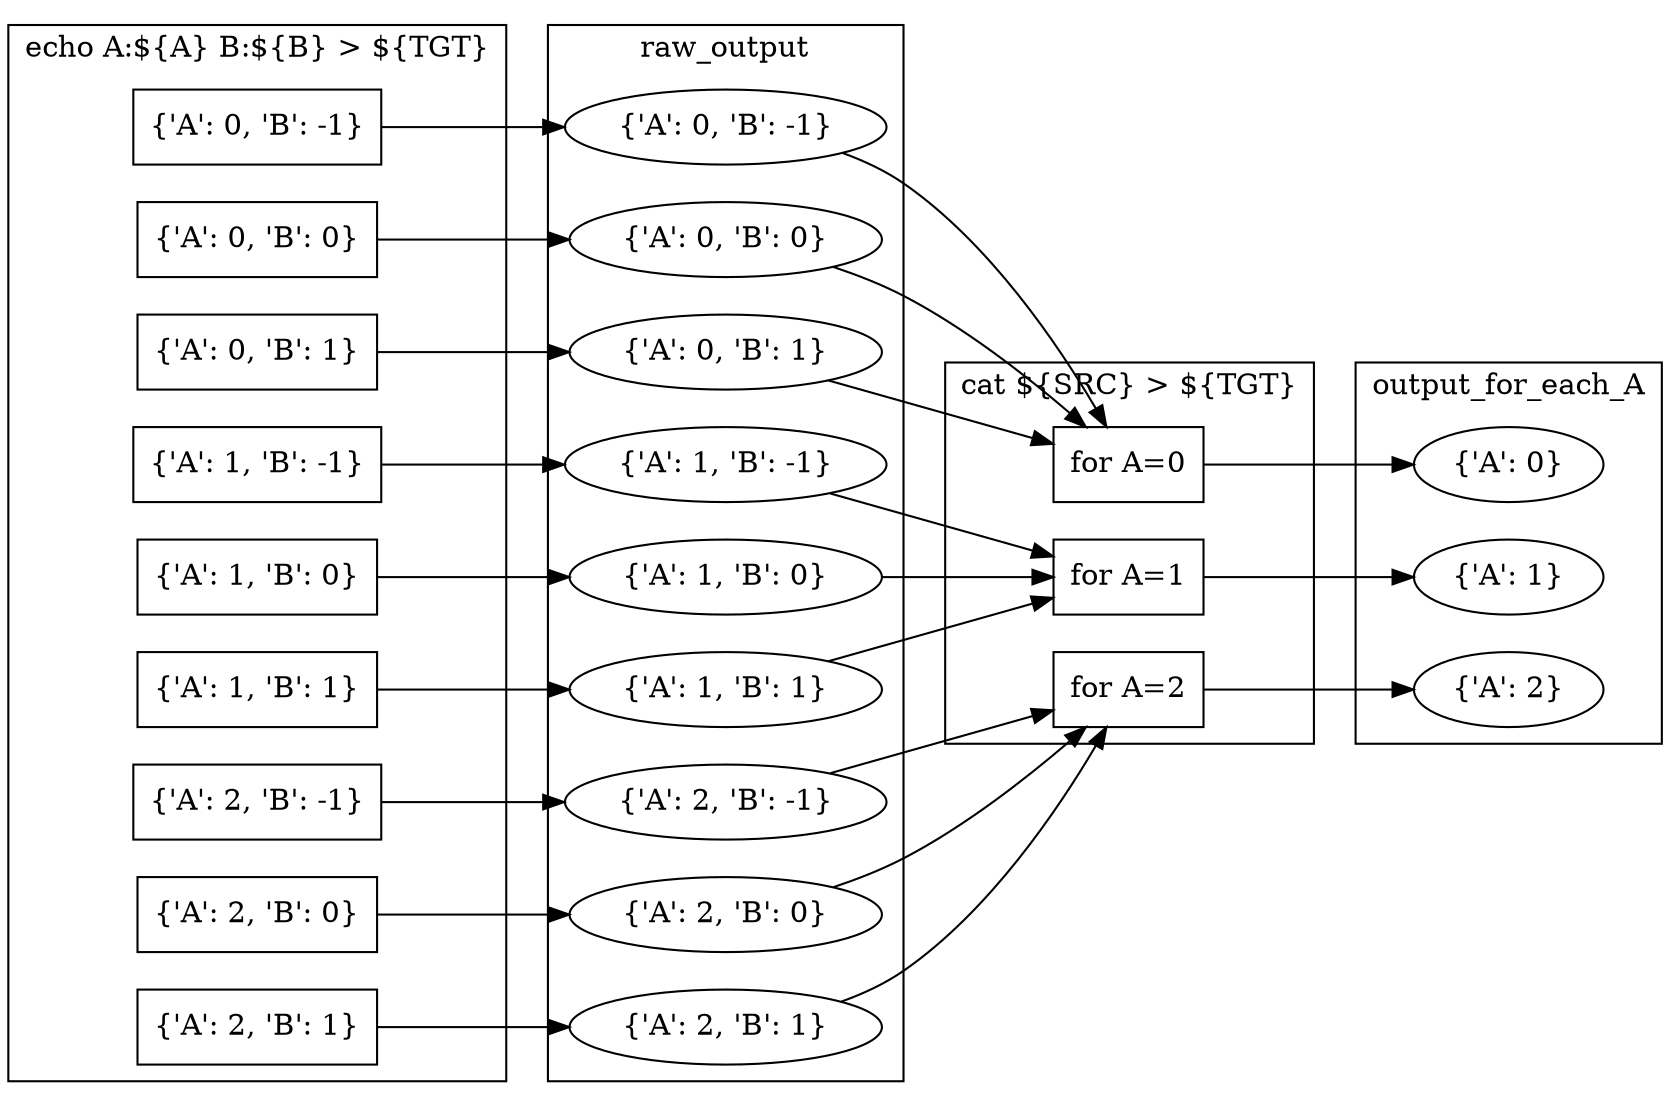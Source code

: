 digraph G {
  graph [rankdir=LR]

  subgraph cluster_echo {
    label="echo A:${A} B:${B} > ${TGT}"

    echo1 [shape=box, label="{'A': 0, 'B': -1}"]
    echo2 [shape=box, label="{'A': 0, 'B': 0}"]
    echo3 [shape=box, label="{'A': 0, 'B': 1}"]
    echo4 [shape=box, label="{'A': 1, 'B': -1}"]
    echo5 [shape=box, label="{'A': 1, 'B': 0}"]
    echo6 [shape=box, label="{'A': 1, 'B': 1}"]
    echo7 [shape=box, label="{'A': 2, 'B': -1}"]
    echo8 [shape=box, label="{'A': 2, 'B': 0}"]
    echo9 [shape=box, label="{'A': 2, 'B': 1}"]
  }

  subgraph cluster_raw_output {
    label="raw_output"

    raw1 [label="{'A': 0, 'B': -1}"]
    raw2 [label="{'A': 0, 'B': 0}"]
    raw3 [label="{'A': 0, 'B': 1}"]
    raw4 [label="{'A': 1, 'B': -1}"]
    raw5 [label="{'A': 1, 'B': 0}"]
    raw6 [label="{'A': 1, 'B': 1}"]
    raw7 [label="{'A': 2, 'B': -1}"]
    raw8 [label="{'A': 2, 'B': 0}"]
    raw9 [label="{'A': 2, 'B': 1}"]
  }

  subgraph cluster_aggregate {
    label="cat ${SRC} > ${TGT}"

    aggregate0 [shape=box, label="for A=0"]
    aggregate1 [shape=box, label="for A=1"]
    aggregate2 [shape=box, label="for A=2"]
  }

  subgraph cluster_output_for_each_A {
    label="output_for_each_A"

    a0 [label="{'A': 0}"]
    a1 [label="{'A': 1}"]
    a2 [label="{'A': 2}"]
  }

  echo1 -> raw1
  echo2 -> raw2
  echo3 -> raw3
  echo4 -> raw4
  echo5 -> raw5
  echo6 -> raw6
  echo7 -> raw7
  echo8 -> raw8
  echo9 -> raw9

  { raw1; raw2; raw3 } -> aggregate0 -> a0
  { raw4; raw5; raw6 } -> aggregate1 -> a1
  { raw7; raw8; raw9 } -> aggregate2 -> a2
}
